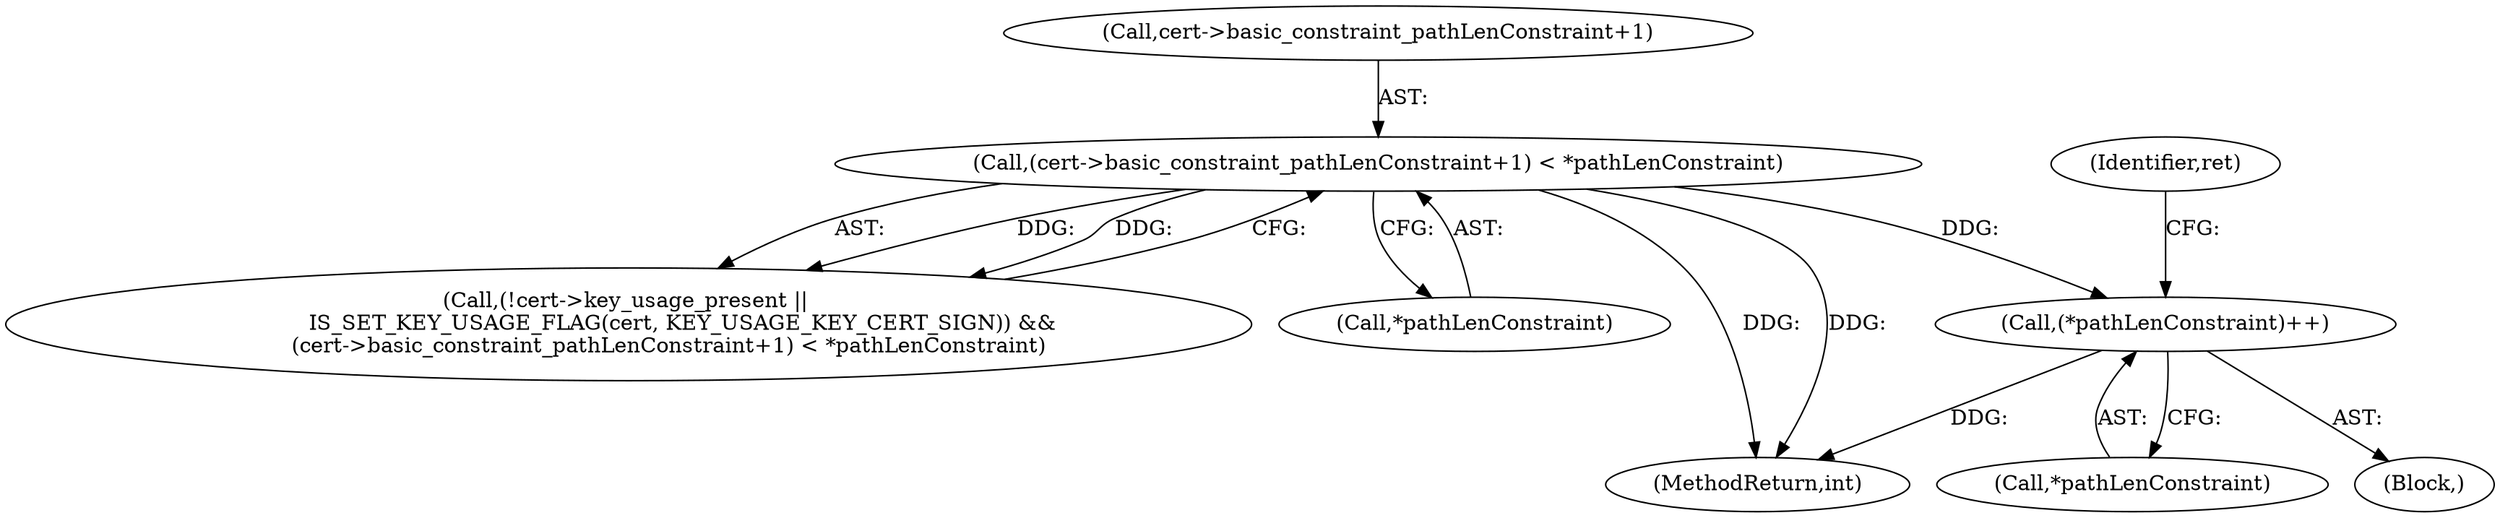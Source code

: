 digraph "0_axtls-8266_5efe2947ab45e81d84b5f707c51d1c64be52f36c_1@pointer" {
"1000484" [label="(Call,(*pathLenConstraint)++)"];
"1000262" [label="(Call,(cert->basic_constraint_pathLenConstraint+1) < *pathLenConstraint)"];
"1000483" [label="(Block,)"];
"1000253" [label="(Call,(!cert->key_usage_present || \n                IS_SET_KEY_USAGE_FLAG(cert, KEY_USAGE_KEY_CERT_SIGN)) &&\n            (cert->basic_constraint_pathLenConstraint+1) < *pathLenConstraint)"];
"1000484" [label="(Call,(*pathLenConstraint)++)"];
"1000485" [label="(Call,*pathLenConstraint)"];
"1000488" [label="(Identifier,ret)"];
"1000268" [label="(Call,*pathLenConstraint)"];
"1000263" [label="(Call,cert->basic_constraint_pathLenConstraint+1)"];
"1000262" [label="(Call,(cert->basic_constraint_pathLenConstraint+1) < *pathLenConstraint)"];
"1000496" [label="(MethodReturn,int)"];
"1000484" -> "1000483"  [label="AST: "];
"1000484" -> "1000485"  [label="CFG: "];
"1000485" -> "1000484"  [label="AST: "];
"1000488" -> "1000484"  [label="CFG: "];
"1000484" -> "1000496"  [label="DDG: "];
"1000262" -> "1000484"  [label="DDG: "];
"1000262" -> "1000253"  [label="AST: "];
"1000262" -> "1000268"  [label="CFG: "];
"1000263" -> "1000262"  [label="AST: "];
"1000268" -> "1000262"  [label="AST: "];
"1000253" -> "1000262"  [label="CFG: "];
"1000262" -> "1000496"  [label="DDG: "];
"1000262" -> "1000496"  [label="DDG: "];
"1000262" -> "1000253"  [label="DDG: "];
"1000262" -> "1000253"  [label="DDG: "];
}
